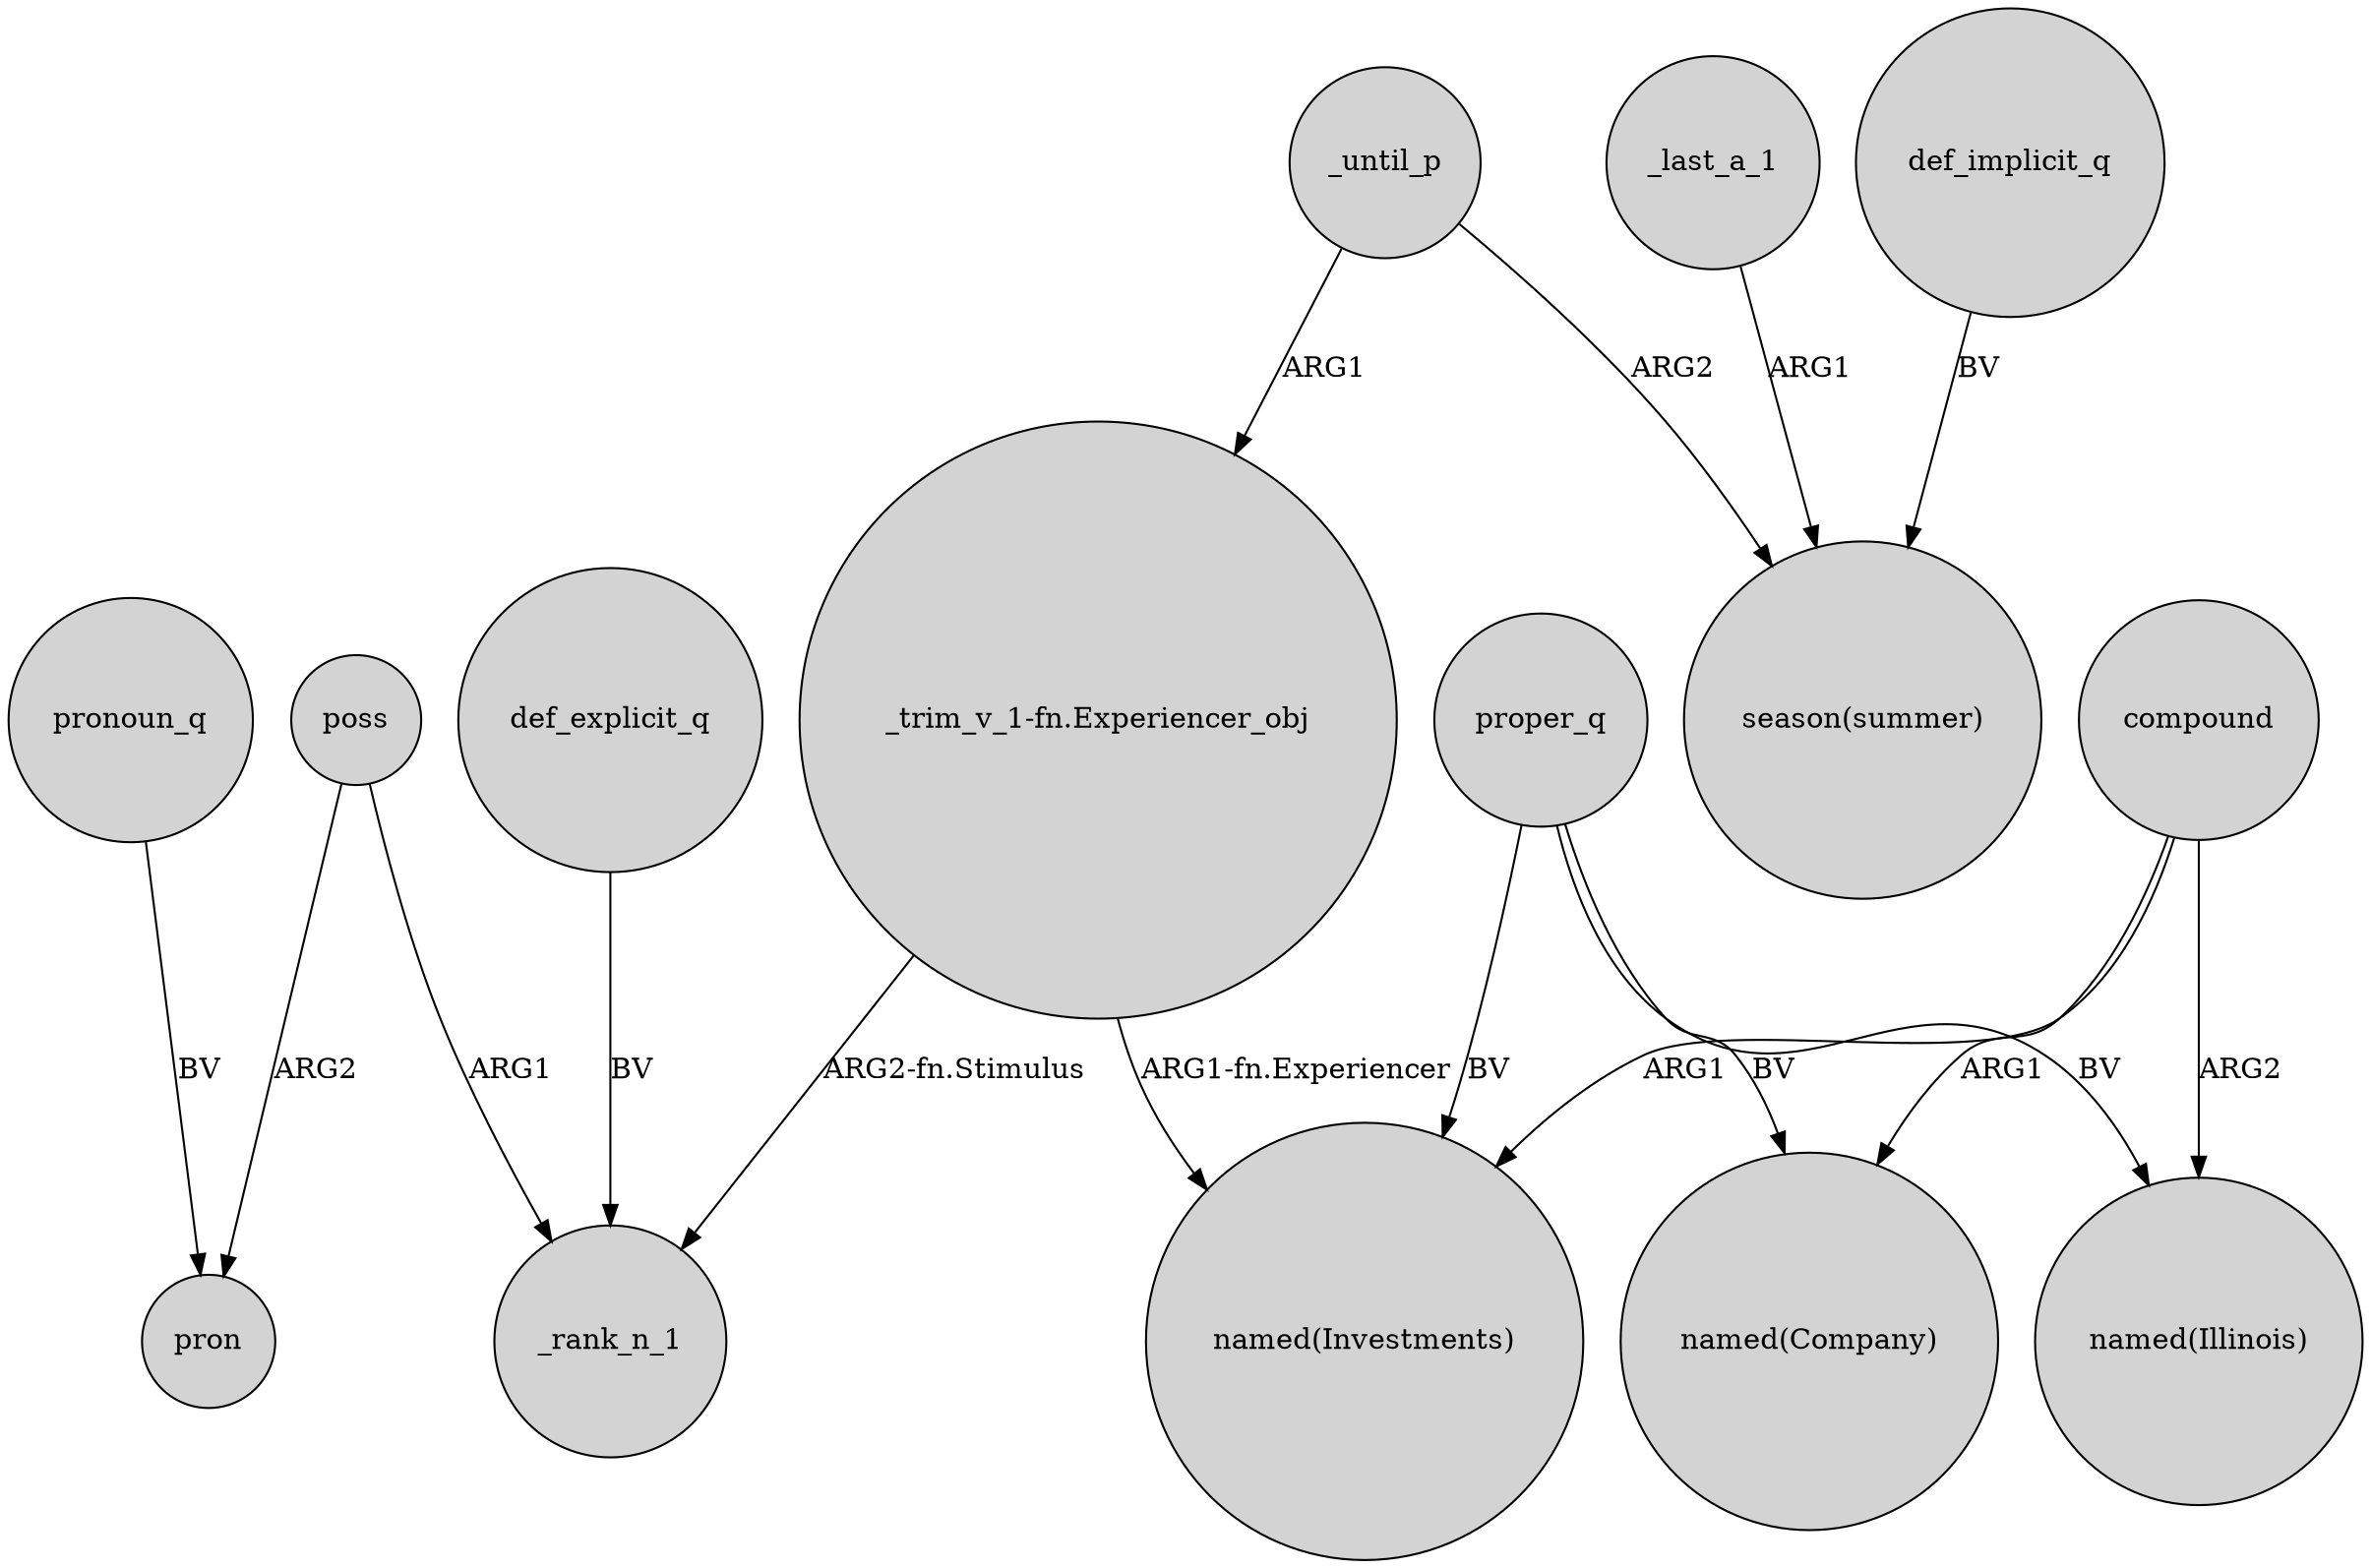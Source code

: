 digraph {
	node [shape=circle style=filled]
	poss -> _rank_n_1 [label=ARG1]
	"_trim_v_1-fn.Experiencer_obj" -> _rank_n_1 [label="ARG2-fn.Stimulus"]
	_until_p -> "season(summer)" [label=ARG2]
	proper_q -> "named(Company)" [label=BV]
	_until_p -> "_trim_v_1-fn.Experiencer_obj" [label=ARG1]
	compound -> "named(Investments)" [label=ARG1]
	"_trim_v_1-fn.Experiencer_obj" -> "named(Investments)" [label="ARG1-fn.Experiencer"]
	_last_a_1 -> "season(summer)" [label=ARG1]
	compound -> "named(Illinois)" [label=ARG2]
	proper_q -> "named(Investments)" [label=BV]
	def_explicit_q -> _rank_n_1 [label=BV]
	def_implicit_q -> "season(summer)" [label=BV]
	proper_q -> "named(Illinois)" [label=BV]
	pronoun_q -> pron [label=BV]
	compound -> "named(Company)" [label=ARG1]
	poss -> pron [label=ARG2]
}
